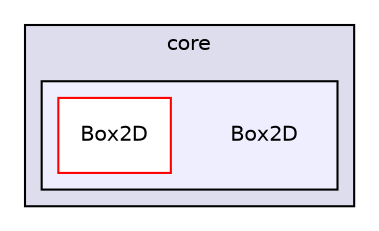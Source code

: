 digraph "src/core/Box2D" {
  compound=true
  node [ fontsize="10", fontname="Helvetica"];
  edge [ labelfontsize="10", labelfontname="Helvetica"];
  subgraph clusterdir_aebb8dcc11953d78e620bbef0b9e2183 {
    graph [ bgcolor="#ddddee", pencolor="black", label="core" fontname="Helvetica", fontsize="10", URL="dir_aebb8dcc11953d78e620bbef0b9e2183.html"]
  subgraph clusterdir_c4f1bfea86729b1be0dbbecdbd0d8303 {
    graph [ bgcolor="#eeeeff", pencolor="black", label="" URL="dir_c4f1bfea86729b1be0dbbecdbd0d8303.html"];
    dir_c4f1bfea86729b1be0dbbecdbd0d8303 [shape=plaintext label="Box2D"];
    dir_7d8d7d5161893fb2a8310fdb4edfb2e0 [shape=box label="Box2D" color="red" fillcolor="white" style="filled" URL="dir_7d8d7d5161893fb2a8310fdb4edfb2e0.html"];
  }
  }
}
